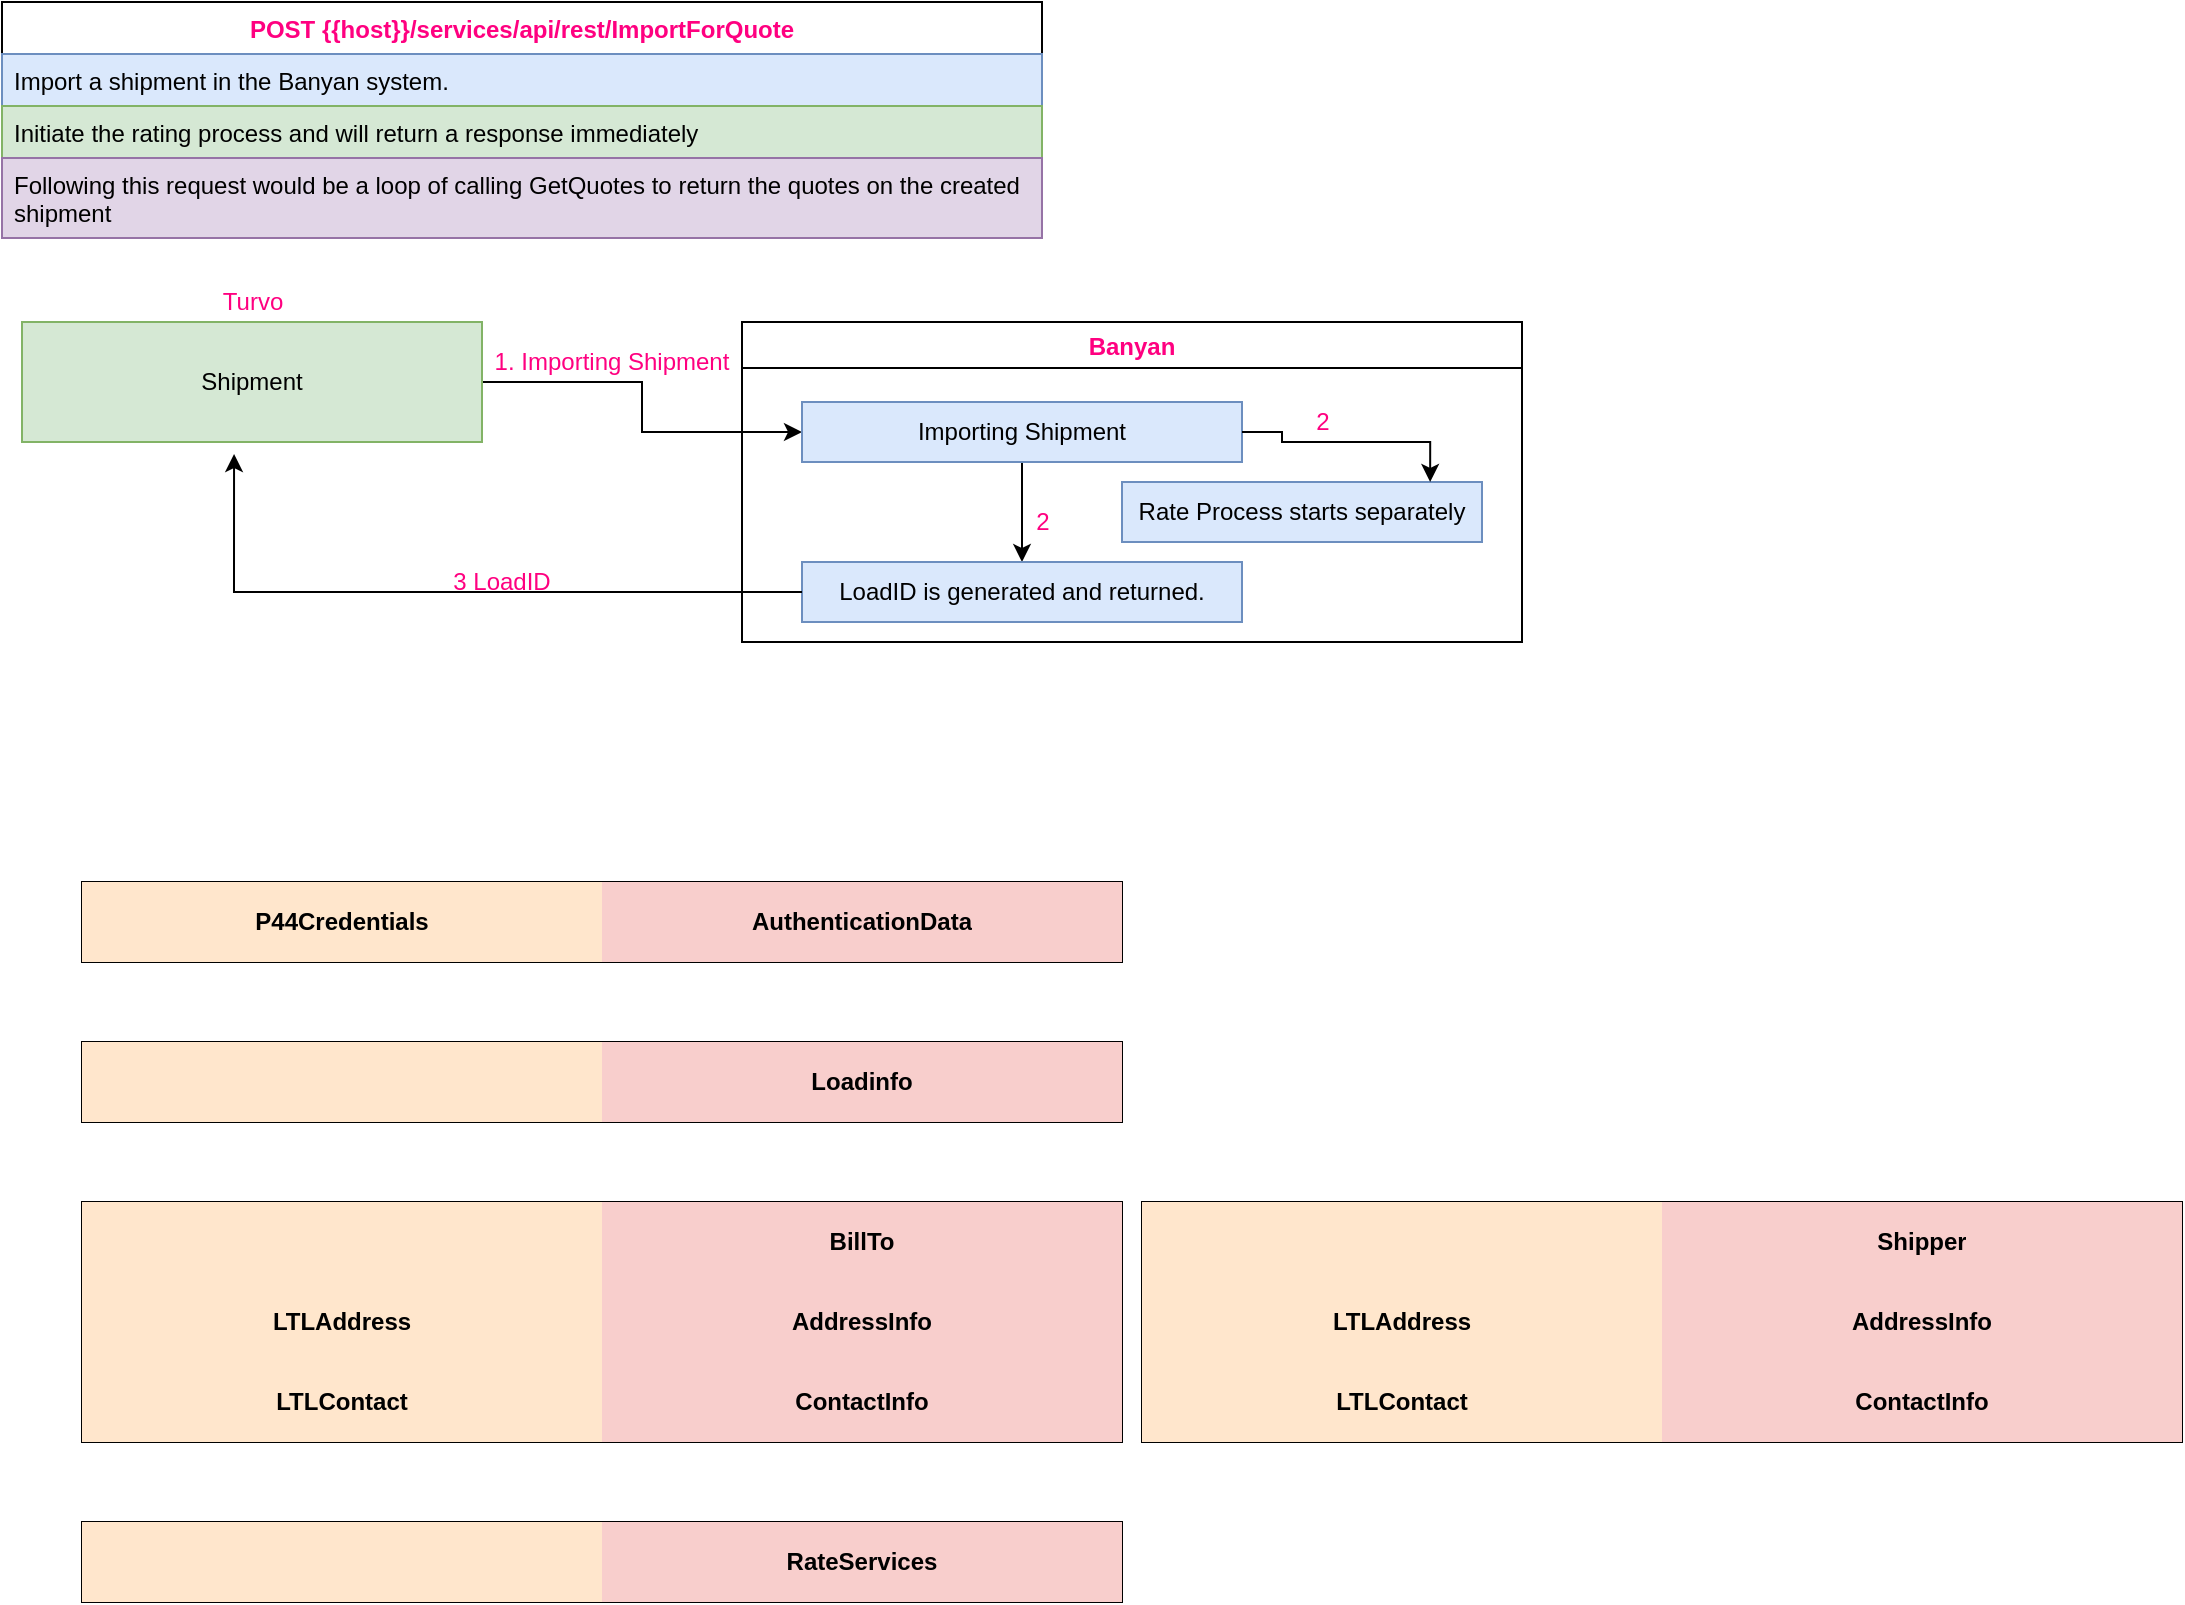 <mxfile version="14.8.5" type="github" pages="3"><diagram id="OiAdG7TxA3gKg6y4t-il" name="01. /services/api/rest/ImportForQuote"><mxGraphModel dx="1022" dy="444" grid="1" gridSize="10" guides="1" tooltips="1" connect="1" arrows="1" fold="1" page="1" pageScale="1" pageWidth="1100" pageHeight="850" math="0" shadow="0"><root><mxCell id="0"/><mxCell id="1" parent="0"/><mxCell id="1lkWncFinOV1puRLaE7o-2" value="POST {{host}}/services/api/rest/ImportForQuote" style="swimlane;fontStyle=1;childLayout=stackLayout;horizontal=1;startSize=26;horizontalStack=0;resizeParent=1;resizeParentMax=0;resizeLast=0;collapsible=1;marginBottom=0;fontColor=#FF0080;" parent="1" vertex="1"><mxGeometry y="40" width="520" height="118" as="geometry"/></mxCell><mxCell id="1lkWncFinOV1puRLaE7o-3" value="Import a shipment in the Banyan system." style="text;strokeColor=#6c8ebf;fillColor=#dae8fc;align=left;verticalAlign=top;spacingLeft=4;spacingRight=4;overflow=hidden;rotatable=0;points=[[0,0.5],[1,0.5]];portConstraint=eastwest;" parent="1lkWncFinOV1puRLaE7o-2" vertex="1"><mxGeometry y="26" width="520" height="26" as="geometry"/></mxCell><mxCell id="1lkWncFinOV1puRLaE7o-4" value="Initiate the rating process and will return a response immediately" style="text;strokeColor=#82b366;fillColor=#d5e8d4;align=left;verticalAlign=top;spacingLeft=4;spacingRight=4;overflow=hidden;rotatable=0;points=[[0,0.5],[1,0.5]];portConstraint=eastwest;" parent="1lkWncFinOV1puRLaE7o-2" vertex="1"><mxGeometry y="52" width="520" height="26" as="geometry"/></mxCell><mxCell id="1lkWncFinOV1puRLaE7o-5" value="Following this request would be a loop of calling GetQuotes to return the quotes on the created shipment" style="text;strokeColor=#9673a6;fillColor=#e1d5e7;align=left;verticalAlign=top;spacingLeft=4;spacingRight=4;overflow=hidden;rotatable=0;points=[[0,0.5],[1,0.5]];portConstraint=eastwest;whiteSpace=wrap;" parent="1lkWncFinOV1puRLaE7o-2" vertex="1"><mxGeometry y="78" width="520" height="40" as="geometry"/></mxCell><mxCell id="oROay4NZP8Qruy1n3SG--2" style="edgeStyle=orthogonalEdgeStyle;rounded=0;orthogonalLoop=1;jettySize=auto;html=1;" parent="1" source="1lkWncFinOV1puRLaE7o-6" target="oROay4NZP8Qruy1n3SG--1" edge="1"><mxGeometry relative="1" as="geometry"><Array as="points"><mxPoint x="320" y="230"/><mxPoint x="320" y="255"/></Array></mxGeometry></mxCell><mxCell id="1lkWncFinOV1puRLaE7o-6" value="Shipment" style="rounded=0;whiteSpace=wrap;html=1;fillColor=#d5e8d4;strokeColor=#82b366;" parent="1" vertex="1"><mxGeometry x="10" y="200" width="230" height="60" as="geometry"/></mxCell><mxCell id="1lkWncFinOV1puRLaE7o-7" value="Turvo" style="text;html=1;align=center;verticalAlign=middle;resizable=0;points=[];autosize=1;strokeColor=none;fontColor=#FF0080;" parent="1" vertex="1"><mxGeometry x="100" y="180" width="50" height="20" as="geometry"/></mxCell><mxCell id="1lkWncFinOV1puRLaE7o-13" value="1. Importing Shipment" style="text;html=1;strokeColor=none;fillColor=none;align=center;verticalAlign=middle;whiteSpace=wrap;rounded=0;fontColor=#FF0080;" parent="1" vertex="1"><mxGeometry x="240" y="210" width="130" height="20" as="geometry"/></mxCell><mxCell id="1lkWncFinOV1puRLaE7o-15" value="Banyan" style="swimlane;fontColor=#FF0080;startSize=23;" parent="1" vertex="1"><mxGeometry x="370" y="200" width="390" height="160" as="geometry"/></mxCell><mxCell id="oROay4NZP8Qruy1n3SG--6" style="edgeStyle=orthogonalEdgeStyle;rounded=0;orthogonalLoop=1;jettySize=auto;html=1;entryX=0.5;entryY=0;entryDx=0;entryDy=0;" parent="1lkWncFinOV1puRLaE7o-15" source="oROay4NZP8Qruy1n3SG--1" target="oROay4NZP8Qruy1n3SG--5" edge="1"><mxGeometry relative="1" as="geometry"/></mxCell><mxCell id="oROay4NZP8Qruy1n3SG--1" value="Importing Shipment" style="rounded=0;whiteSpace=wrap;html=1;fillColor=#dae8fc;strokeColor=#6c8ebf;" parent="1lkWncFinOV1puRLaE7o-15" vertex="1"><mxGeometry x="30" y="40" width="220" height="30" as="geometry"/></mxCell><mxCell id="oROay4NZP8Qruy1n3SG--5" value="LoadID is generated and returned." style="rounded=0;whiteSpace=wrap;html=1;fillColor=#dae8fc;strokeColor=#6c8ebf;" parent="1lkWncFinOV1puRLaE7o-15" vertex="1"><mxGeometry x="30" y="120" width="220" height="30" as="geometry"/></mxCell><mxCell id="BpCV8GKEyDNsDf4MUvl9-3" value="&lt;font color=&quot;#ff0080&quot;&gt;2&lt;/font&gt;" style="text;html=1;align=center;verticalAlign=middle;resizable=0;points=[];autosize=1;strokeColor=none;" parent="1lkWncFinOV1puRLaE7o-15" vertex="1"><mxGeometry x="140" y="90" width="20" height="20" as="geometry"/></mxCell><mxCell id="oROay4NZP8Qruy1n3SG--3" value="Rate Process starts separately" style="rounded=0;whiteSpace=wrap;html=1;fillColor=#dae8fc;strokeColor=#6c8ebf;" parent="1" vertex="1"><mxGeometry x="560" y="280" width="180" height="30" as="geometry"/></mxCell><mxCell id="oROay4NZP8Qruy1n3SG--4" style="edgeStyle=orthogonalEdgeStyle;rounded=0;orthogonalLoop=1;jettySize=auto;html=1;entryX=0.856;entryY=0;entryDx=0;entryDy=0;entryPerimeter=0;" parent="1" source="oROay4NZP8Qruy1n3SG--1" target="oROay4NZP8Qruy1n3SG--3" edge="1"><mxGeometry relative="1" as="geometry"><Array as="points"><mxPoint x="640" y="255"/><mxPoint x="640" y="260"/><mxPoint x="714" y="260"/></Array></mxGeometry></mxCell><mxCell id="oROay4NZP8Qruy1n3SG--7" style="edgeStyle=orthogonalEdgeStyle;rounded=0;orthogonalLoop=1;jettySize=auto;html=1;entryX=0.461;entryY=1.1;entryDx=0;entryDy=0;entryPerimeter=0;" parent="1" source="oROay4NZP8Qruy1n3SG--5" target="1lkWncFinOV1puRLaE7o-6" edge="1"><mxGeometry relative="1" as="geometry"/></mxCell><mxCell id="oROay4NZP8Qruy1n3SG--8" value="3 LoadID" style="text;html=1;strokeColor=none;fillColor=none;align=center;verticalAlign=middle;whiteSpace=wrap;rounded=0;fontColor=#FF0080;" parent="1" vertex="1"><mxGeometry x="190" y="320" width="120" height="20" as="geometry"/></mxCell><mxCell id="oROay4NZP8Qruy1n3SG--9" value="" style="shape=table;startSize=0;container=1;collapsible=0;childLayout=tableLayout;" parent="1" vertex="1"><mxGeometry x="40" y="480" width="520" height="40" as="geometry"/></mxCell><mxCell id="oROay4NZP8Qruy1n3SG--10" value="" style="shape=partialRectangle;collapsible=0;dropTarget=0;pointerEvents=0;fillColor=none;top=0;left=0;bottom=0;right=0;points=[[0,0.5],[1,0.5]];portConstraint=eastwest;" parent="oROay4NZP8Qruy1n3SG--9" vertex="1"><mxGeometry width="520" height="40" as="geometry"/></mxCell><mxCell id="oROay4NZP8Qruy1n3SG--11" value="&lt;b&gt;P44Credentials&lt;/b&gt;" style="shape=partialRectangle;html=1;whiteSpace=wrap;connectable=0;overflow=hidden;fillColor=#ffe6cc;top=0;left=0;bottom=0;right=0;strokeColor=#d79b00;" parent="oROay4NZP8Qruy1n3SG--10" vertex="1"><mxGeometry width="260" height="40" as="geometry"/></mxCell><mxCell id="oROay4NZP8Qruy1n3SG--12" value="&lt;b&gt;AuthenticationData&lt;/b&gt;" style="shape=partialRectangle;html=1;whiteSpace=wrap;connectable=0;overflow=hidden;fillColor=#f8cecc;top=0;left=0;bottom=0;right=0;strokeColor=#b85450;" parent="oROay4NZP8Qruy1n3SG--10" vertex="1"><mxGeometry x="260" width="260" height="40" as="geometry"/></mxCell><mxCell id="oROay4NZP8Qruy1n3SG--19" value="" style="shape=table;startSize=0;container=1;collapsible=0;childLayout=tableLayout;" parent="1" vertex="1"><mxGeometry x="40" y="560" width="520" height="40" as="geometry"/></mxCell><mxCell id="oROay4NZP8Qruy1n3SG--20" value="" style="shape=partialRectangle;collapsible=0;dropTarget=0;pointerEvents=0;fillColor=none;top=0;left=0;bottom=0;right=0;points=[[0,0.5],[1,0.5]];portConstraint=eastwest;" parent="oROay4NZP8Qruy1n3SG--19" vertex="1"><mxGeometry width="520" height="40" as="geometry"/></mxCell><mxCell id="oROay4NZP8Qruy1n3SG--21" value="" style="shape=partialRectangle;html=1;whiteSpace=wrap;connectable=0;overflow=hidden;fillColor=#ffe6cc;top=0;left=0;bottom=0;right=0;strokeColor=#d79b00;" parent="oROay4NZP8Qruy1n3SG--20" vertex="1"><mxGeometry width="260" height="40" as="geometry"/></mxCell><mxCell id="oROay4NZP8Qruy1n3SG--22" value="&lt;b&gt;Loadinfo&lt;/b&gt;" style="shape=partialRectangle;html=1;whiteSpace=wrap;connectable=0;overflow=hidden;fillColor=#f8cecc;top=0;left=0;bottom=0;right=0;strokeColor=#b85450;" parent="oROay4NZP8Qruy1n3SG--20" vertex="1"><mxGeometry x="260" width="260" height="40" as="geometry"/></mxCell><mxCell id="oROay4NZP8Qruy1n3SG--23" value="" style="shape=table;startSize=0;container=1;collapsible=0;childLayout=tableLayout;" parent="1" vertex="1"><mxGeometry x="40" y="640" width="520" height="120" as="geometry"/></mxCell><mxCell id="oROay4NZP8Qruy1n3SG--24" value="" style="shape=partialRectangle;collapsible=0;dropTarget=0;pointerEvents=0;fillColor=none;top=0;left=0;bottom=0;right=0;points=[[0,0.5],[1,0.5]];portConstraint=eastwest;" parent="oROay4NZP8Qruy1n3SG--23" vertex="1"><mxGeometry width="520" height="40" as="geometry"/></mxCell><mxCell id="oROay4NZP8Qruy1n3SG--25" value="" style="shape=partialRectangle;html=1;whiteSpace=wrap;connectable=0;overflow=hidden;fillColor=#ffe6cc;top=0;left=0;bottom=0;right=0;strokeColor=#d79b00;" parent="oROay4NZP8Qruy1n3SG--24" vertex="1"><mxGeometry width="260" height="40" as="geometry"/></mxCell><mxCell id="oROay4NZP8Qruy1n3SG--26" value="&lt;b&gt;BillTo&lt;/b&gt;" style="shape=partialRectangle;html=1;whiteSpace=wrap;connectable=0;overflow=hidden;fillColor=#f8cecc;top=0;left=0;bottom=0;right=0;strokeColor=#b85450;" parent="oROay4NZP8Qruy1n3SG--24" vertex="1"><mxGeometry x="260" width="260" height="40" as="geometry"/></mxCell><mxCell id="oROay4NZP8Qruy1n3SG--27" style="shape=partialRectangle;collapsible=0;dropTarget=0;pointerEvents=0;fillColor=none;top=0;left=0;bottom=0;right=0;points=[[0,0.5],[1,0.5]];portConstraint=eastwest;" parent="oROay4NZP8Qruy1n3SG--23" vertex="1"><mxGeometry y="40" width="520" height="40" as="geometry"/></mxCell><mxCell id="oROay4NZP8Qruy1n3SG--28" value="&lt;b&gt;LTLAddress&lt;/b&gt;" style="shape=partialRectangle;html=1;whiteSpace=wrap;connectable=0;overflow=hidden;fillColor=#ffe6cc;top=0;left=0;bottom=0;right=0;strokeColor=#d79b00;" parent="oROay4NZP8Qruy1n3SG--27" vertex="1"><mxGeometry width="260" height="40" as="geometry"/></mxCell><mxCell id="oROay4NZP8Qruy1n3SG--29" value="&lt;b&gt;AddressInfo&lt;/b&gt;" style="shape=partialRectangle;html=1;whiteSpace=wrap;connectable=0;overflow=hidden;fillColor=#f8cecc;top=0;left=0;bottom=0;right=0;strokeColor=#b85450;" parent="oROay4NZP8Qruy1n3SG--27" vertex="1"><mxGeometry x="260" width="260" height="40" as="geometry"/></mxCell><mxCell id="oROay4NZP8Qruy1n3SG--30" style="shape=partialRectangle;collapsible=0;dropTarget=0;pointerEvents=0;fillColor=none;top=0;left=0;bottom=0;right=0;points=[[0,0.5],[1,0.5]];portConstraint=eastwest;" parent="oROay4NZP8Qruy1n3SG--23" vertex="1"><mxGeometry y="80" width="520" height="40" as="geometry"/></mxCell><mxCell id="oROay4NZP8Qruy1n3SG--31" value="&lt;b&gt;LTLContact&lt;/b&gt;" style="shape=partialRectangle;html=1;whiteSpace=wrap;connectable=0;overflow=hidden;fillColor=#ffe6cc;top=0;left=0;bottom=0;right=0;strokeColor=#d79b00;" parent="oROay4NZP8Qruy1n3SG--30" vertex="1"><mxGeometry width="260" height="40" as="geometry"/></mxCell><mxCell id="oROay4NZP8Qruy1n3SG--32" value="&lt;b&gt;ContactInfo&lt;/b&gt;" style="shape=partialRectangle;html=1;whiteSpace=wrap;connectable=0;overflow=hidden;fillColor=#f8cecc;top=0;left=0;bottom=0;right=0;strokeColor=#b85450;" parent="oROay4NZP8Qruy1n3SG--30" vertex="1"><mxGeometry x="260" width="260" height="40" as="geometry"/></mxCell><mxCell id="oROay4NZP8Qruy1n3SG--33" value="" style="shape=table;startSize=0;container=1;collapsible=0;childLayout=tableLayout;" parent="1" vertex="1"><mxGeometry x="40" y="800" width="520" height="40" as="geometry"/></mxCell><mxCell id="oROay4NZP8Qruy1n3SG--34" value="" style="shape=partialRectangle;collapsible=0;dropTarget=0;pointerEvents=0;fillColor=none;top=0;left=0;bottom=0;right=0;points=[[0,0.5],[1,0.5]];portConstraint=eastwest;" parent="oROay4NZP8Qruy1n3SG--33" vertex="1"><mxGeometry width="520" height="40" as="geometry"/></mxCell><mxCell id="oROay4NZP8Qruy1n3SG--35" value="" style="shape=partialRectangle;html=1;whiteSpace=wrap;connectable=0;overflow=hidden;fillColor=#ffe6cc;top=0;left=0;bottom=0;right=0;strokeColor=#d79b00;" parent="oROay4NZP8Qruy1n3SG--34" vertex="1"><mxGeometry width="260" height="40" as="geometry"/></mxCell><mxCell id="oROay4NZP8Qruy1n3SG--36" value="&lt;b&gt;RateServices&lt;/b&gt;" style="shape=partialRectangle;html=1;whiteSpace=wrap;connectable=0;overflow=hidden;fillColor=#f8cecc;top=0;left=0;bottom=0;right=0;strokeColor=#b85450;" parent="oROay4NZP8Qruy1n3SG--34" vertex="1"><mxGeometry x="260" width="260" height="40" as="geometry"/></mxCell><mxCell id="oROay4NZP8Qruy1n3SG--37" value="" style="shape=table;startSize=0;container=1;collapsible=0;childLayout=tableLayout;" parent="1" vertex="1"><mxGeometry x="570" y="640" width="520" height="120" as="geometry"/></mxCell><mxCell id="oROay4NZP8Qruy1n3SG--38" value="" style="shape=partialRectangle;collapsible=0;dropTarget=0;pointerEvents=0;fillColor=none;top=0;left=0;bottom=0;right=0;points=[[0,0.5],[1,0.5]];portConstraint=eastwest;" parent="oROay4NZP8Qruy1n3SG--37" vertex="1"><mxGeometry width="520" height="40" as="geometry"/></mxCell><mxCell id="oROay4NZP8Qruy1n3SG--39" value="" style="shape=partialRectangle;html=1;whiteSpace=wrap;connectable=0;overflow=hidden;fillColor=#ffe6cc;top=0;left=0;bottom=0;right=0;strokeColor=#d79b00;" parent="oROay4NZP8Qruy1n3SG--38" vertex="1"><mxGeometry width="260" height="40" as="geometry"/></mxCell><mxCell id="oROay4NZP8Qruy1n3SG--40" value="&lt;b&gt;Shipper&lt;/b&gt;" style="shape=partialRectangle;html=1;whiteSpace=wrap;connectable=0;overflow=hidden;fillColor=#f8cecc;top=0;left=0;bottom=0;right=0;strokeColor=#b85450;" parent="oROay4NZP8Qruy1n3SG--38" vertex="1"><mxGeometry x="260" width="260" height="40" as="geometry"/></mxCell><mxCell id="oROay4NZP8Qruy1n3SG--41" style="shape=partialRectangle;collapsible=0;dropTarget=0;pointerEvents=0;fillColor=none;top=0;left=0;bottom=0;right=0;points=[[0,0.5],[1,0.5]];portConstraint=eastwest;" parent="oROay4NZP8Qruy1n3SG--37" vertex="1"><mxGeometry y="40" width="520" height="40" as="geometry"/></mxCell><mxCell id="oROay4NZP8Qruy1n3SG--42" value="&lt;b&gt;LTLAddress&lt;/b&gt;" style="shape=partialRectangle;html=1;whiteSpace=wrap;connectable=0;overflow=hidden;fillColor=#ffe6cc;top=0;left=0;bottom=0;right=0;strokeColor=#d79b00;" parent="oROay4NZP8Qruy1n3SG--41" vertex="1"><mxGeometry width="260" height="40" as="geometry"/></mxCell><mxCell id="oROay4NZP8Qruy1n3SG--43" value="&lt;b&gt;AddressInfo&lt;/b&gt;" style="shape=partialRectangle;html=1;whiteSpace=wrap;connectable=0;overflow=hidden;fillColor=#f8cecc;top=0;left=0;bottom=0;right=0;strokeColor=#b85450;" parent="oROay4NZP8Qruy1n3SG--41" vertex="1"><mxGeometry x="260" width="260" height="40" as="geometry"/></mxCell><mxCell id="oROay4NZP8Qruy1n3SG--44" style="shape=partialRectangle;collapsible=0;dropTarget=0;pointerEvents=0;fillColor=none;top=0;left=0;bottom=0;right=0;points=[[0,0.5],[1,0.5]];portConstraint=eastwest;" parent="oROay4NZP8Qruy1n3SG--37" vertex="1"><mxGeometry y="80" width="520" height="40" as="geometry"/></mxCell><mxCell id="oROay4NZP8Qruy1n3SG--45" value="&lt;b&gt;LTLContact&lt;/b&gt;" style="shape=partialRectangle;html=1;whiteSpace=wrap;connectable=0;overflow=hidden;fillColor=#ffe6cc;top=0;left=0;bottom=0;right=0;strokeColor=#d79b00;" parent="oROay4NZP8Qruy1n3SG--44" vertex="1"><mxGeometry width="260" height="40" as="geometry"/></mxCell><mxCell id="oROay4NZP8Qruy1n3SG--46" value="&lt;b&gt;ContactInfo&lt;/b&gt;" style="shape=partialRectangle;html=1;whiteSpace=wrap;connectable=0;overflow=hidden;fillColor=#f8cecc;top=0;left=0;bottom=0;right=0;strokeColor=#b85450;" parent="oROay4NZP8Qruy1n3SG--44" vertex="1"><mxGeometry x="260" width="260" height="40" as="geometry"/></mxCell><mxCell id="BpCV8GKEyDNsDf4MUvl9-2" value="&lt;font color=&quot;#ff0080&quot;&gt;2&lt;/font&gt;" style="text;html=1;align=center;verticalAlign=middle;resizable=0;points=[];autosize=1;strokeColor=none;" parent="1" vertex="1"><mxGeometry x="650" y="240" width="20" height="20" as="geometry"/></mxCell></root></mxGraphModel></diagram><diagram name="02 /services/api/rest/GetQuotes" id="FWxIg1FBerBXyO7mredP"><mxGraphModel dx="1022" dy="444" grid="1" gridSize="10" guides="1" tooltips="1" connect="1" arrows="1" fold="1" page="1" pageScale="1" pageWidth="1100" pageHeight="850" math="0" shadow="0"><root><mxCell id="3qYp3PzX7lrmJIjdqvdg-0"/><mxCell id="3qYp3PzX7lrmJIjdqvdg-1" parent="3qYp3PzX7lrmJIjdqvdg-0"/><mxCell id="3qYp3PzX7lrmJIjdqvdg-2" value="{{host}}/services/api/rest/GetQuotes" style="swimlane;fontStyle=1;childLayout=stackLayout;horizontal=1;startSize=26;horizontalStack=0;resizeParent=1;resizeParentMax=0;resizeLast=0;collapsible=1;marginBottom=0;fontColor=#FF0080;" vertex="1" parent="3qYp3PzX7lrmJIjdqvdg-1"><mxGeometry width="520" height="52" as="geometry"/></mxCell><mxCell id="3qYp3PzX7lrmJIjdqvdg-3" value="This function will retrieve all the valid quotes for a given shipment." style="text;strokeColor=#6c8ebf;fillColor=#dae8fc;align=left;verticalAlign=top;spacingLeft=4;spacingRight=4;overflow=hidden;rotatable=0;points=[[0,0.5],[1,0.5]];portConstraint=eastwest;" vertex="1" parent="3qYp3PzX7lrmJIjdqvdg-2"><mxGeometry y="26" width="520" height="26" as="geometry"/></mxCell><mxCell id="3qYp3PzX7lrmJIjdqvdg-6" style="edgeStyle=orthogonalEdgeStyle;rounded=0;orthogonalLoop=1;jettySize=auto;html=1;" edge="1" parent="3qYp3PzX7lrmJIjdqvdg-1" source="3qYp3PzX7lrmJIjdqvdg-7"><mxGeometry relative="1" as="geometry"><Array as="points"><mxPoint x="320" y="230"/><mxPoint x="320" y="255"/></Array><mxPoint x="400" y="255" as="targetPoint"/></mxGeometry></mxCell><mxCell id="3qYp3PzX7lrmJIjdqvdg-7" value="Shipment" style="rounded=0;whiteSpace=wrap;html=1;fillColor=#d5e8d4;strokeColor=#82b366;" vertex="1" parent="3qYp3PzX7lrmJIjdqvdg-1"><mxGeometry x="10" y="200" width="230" height="60" as="geometry"/></mxCell><mxCell id="3qYp3PzX7lrmJIjdqvdg-8" value="Turvo" style="text;html=1;align=center;verticalAlign=middle;resizable=0;points=[];autosize=1;strokeColor=none;fontColor=#FF0080;" vertex="1" parent="3qYp3PzX7lrmJIjdqvdg-1"><mxGeometry x="100" y="180" width="50" height="20" as="geometry"/></mxCell><mxCell id="3qYp3PzX7lrmJIjdqvdg-9" value="1 LoadID" style="text;html=1;strokeColor=none;fillColor=none;align=center;verticalAlign=middle;whiteSpace=wrap;rounded=0;fontColor=#FF0080;" vertex="1" parent="3qYp3PzX7lrmJIjdqvdg-1"><mxGeometry x="240" y="210" width="130" height="20" as="geometry"/></mxCell><mxCell id="3qYp3PzX7lrmJIjdqvdg-10" value="Banyan" style="swimlane;fontColor=#FF0080;startSize=23;" vertex="1" parent="3qYp3PzX7lrmJIjdqvdg-1"><mxGeometry x="370" y="120" width="460" height="330" as="geometry"/></mxCell><mxCell id="3qYp3PzX7lrmJIjdqvdg-11" style="edgeStyle=orthogonalEdgeStyle;rounded=0;orthogonalLoop=1;jettySize=auto;html=1;entryX=0.5;entryY=0;entryDx=0;entryDy=0;" edge="1" parent="3qYp3PzX7lrmJIjdqvdg-10" target="3qYp3PzX7lrmJIjdqvdg-13"><mxGeometry relative="1" as="geometry"><mxPoint x="140" y="70" as="sourcePoint"/></mxGeometry></mxCell><mxCell id="3qYp3PzX7lrmJIjdqvdg-16" style="edgeStyle=orthogonalEdgeStyle;rounded=0;orthogonalLoop=1;jettySize=auto;html=1;entryX=0.856;entryY=0;entryDx=0;entryDy=0;entryPerimeter=0;" edge="1" parent="3qYp3PzX7lrmJIjdqvdg-1" target="3qYp3PzX7lrmJIjdqvdg-15"><mxGeometry relative="1" as="geometry"><Array as="points"><mxPoint x="640" y="255"/><mxPoint x="640" y="260"/><mxPoint x="714" y="260"/></Array><mxPoint x="620" y="255" as="sourcePoint"/></mxGeometry></mxCell><mxCell id="3qYp3PzX7lrmJIjdqvdg-17" style="edgeStyle=orthogonalEdgeStyle;rounded=0;orthogonalLoop=1;jettySize=auto;html=1;entryX=0.461;entryY=1.1;entryDx=0;entryDy=0;entryPerimeter=0;" edge="1" parent="3qYp3PzX7lrmJIjdqvdg-1" target="3qYp3PzX7lrmJIjdqvdg-7"><mxGeometry relative="1" as="geometry"><mxPoint x="400" y="335" as="sourcePoint"/></mxGeometry></mxCell><mxCell id="3qYp3PzX7lrmJIjdqvdg-52" value="{&lt;br&gt;&lt;span&gt;&#9;&lt;/span&gt;&quot;Quotes&quot;:[&lt;br&gt;&lt;blockquote style=&quot;margin: 0 0 0 40px ; border: none ; padding: 0px&quot;&gt;&lt;span&gt;&lt;span style=&quot;white-space: pre&quot;&gt;&#9;&lt;/span&gt;{&lt;span&gt;&#9;&lt;/span&gt;&lt;/span&gt;&lt;/blockquote&gt;&lt;blockquote style=&quot;margin: 0 0 0 40px ; border: none ; padding: 0px&quot;&gt;&lt;span&gt;&lt;br/&gt;&lt;/span&gt;&lt;span&gt;&#9;&lt;/span&gt;&lt;span&gt;&#9;&lt;/span&gt;&lt;span&gt;&#9;&lt;/span&gt;&lt;span style=&quot;white-space: pre&quot;&gt;&#9;&lt;/span&gt;&lt;span style=&quot;white-space: pre&quot;&gt;&#9;&lt;/span&gt;&quot;LoadID&quot;: &quot;SameAsPassed&quot;,&lt;br&gt;&lt;span&gt;&lt;span style=&quot;white-space: pre&quot;&gt;&#9;&lt;/span&gt;&lt;span style=&quot;white-space: pre&quot;&gt;&#9;&lt;/span&gt;&quot;&lt;/span&gt;QuoteID&quot;: &quot;DifferentForEachQuote&quot;&lt;/blockquote&gt;&lt;span&gt;&#9;&lt;/span&gt;&lt;span&gt;&#9;&lt;/span&gt;&lt;span style=&quot;white-space: pre&quot;&gt;&#9;&lt;/span&gt;&lt;span style=&quot;white-space: pre&quot;&gt;&#9;&amp;nbsp;&lt;/span&gt;&amp;nbsp; &amp;nbsp; },&lt;br&gt;&lt;span&gt;&#9;&lt;/span&gt;&lt;span&gt;&#9;&lt;/span&gt;&lt;span style=&quot;white-space: pre&quot;&gt;&lt;span style=&quot;white-space: pre&quot;&gt;&#9;&lt;/span&gt;&lt;span style=&quot;white-space: pre&quot;&gt;&#9;&lt;/span&gt;    {&#9;&lt;br/&gt;&lt;/span&gt;&lt;span style=&quot;white-space: pre&quot;&gt;&#9;&lt;/span&gt;&lt;span style=&quot;white-space: pre&quot;&gt;&#9;&lt;/span&gt;&lt;span style=&quot;white-space: pre&quot;&gt;&#9;&lt;/span&gt;&quot;LoadID&quot;: &quot;SameAsPassed&quot;,&lt;br&gt;&lt;span style=&quot;white-space: pre&quot;&gt;&#9;&lt;/span&gt;&lt;span style=&quot;white-space: pre&quot;&gt;&#9;&lt;span&gt;&#9;&lt;/span&gt;&quot;&lt;/span&gt;QuoteID&quot;: &quot;DifferentForEachQuote&quot;&lt;br&gt;&lt;span style=&quot;white-space: pre&quot;&gt;&#9;&lt;/span&gt;&lt;span style=&quot;white-space: pre&quot;&gt;&#9;&lt;/span&gt;&amp;nbsp; &amp;nbsp; },&lt;br&gt;&lt;span&gt;&#9;&lt;/span&gt;&lt;span style=&quot;white-space: pre&quot;&gt;&#9;&lt;/span&gt;&lt;span style=&quot;white-space: pre&quot;&gt;&#9;&lt;/span&gt;]&lt;br&gt;}" style="rounded=0;whiteSpace=wrap;html=1;fillColor=#f8cecc;strokeColor=#b85450;align=left;" vertex="1" parent="3qYp3PzX7lrmJIjdqvdg-1"><mxGeometry x="400" y="160" width="400" height="240" as="geometry"/></mxCell><mxCell id="3qYp3PzX7lrmJIjdqvdg-53" value="2. A set of Quotes" style="text;html=1;strokeColor=none;fillColor=none;align=center;verticalAlign=middle;whiteSpace=wrap;rounded=0;fontColor=#FF0080;" vertex="1" parent="3qYp3PzX7lrmJIjdqvdg-1"><mxGeometry x="120" y="310" width="130" height="20" as="geometry"/></mxCell><mxCell id="3qYp3PzX7lrmJIjdqvdg-57" value="Just Pass the LoadID created by Banyan for shipment." style="text;strokeColor=#6c8ebf;fillColor=#dae8fc;align=left;verticalAlign=top;spacingLeft=4;spacingRight=4;overflow=hidden;rotatable=0;points=[[0,0.5],[1,0.5]];portConstraint=eastwest;" vertex="1" parent="3qYp3PzX7lrmJIjdqvdg-1"><mxGeometry y="52" width="520" height="26" as="geometry"/></mxCell></root></mxGraphModel></diagram><diagram name="03. /services/api/rest/ImportForQuote_Sync" id="VW07h3cwKVJhl0lstl71"><mxGraphModel dx="1022" dy="478" grid="1" gridSize="10" guides="1" tooltips="1" connect="1" arrows="1" fold="1" page="1" pageScale="1" pageWidth="1100" pageHeight="850" math="0" shadow="0"><root><mxCell id="U-g3pxEUER873NjEjKzG-0"/><mxCell id="U-g3pxEUER873NjEjKzG-1" parent="U-g3pxEUER873NjEjKzG-0"/><mxCell id="U-g3pxEUER873NjEjKzG-2" value="POST {{host}}/services/api/rest/ImportForQuote" style="swimlane;fontStyle=1;childLayout=stackLayout;horizontal=1;startSize=26;horizontalStack=0;resizeParent=1;resizeParentMax=0;resizeLast=0;collapsible=1;marginBottom=0;fontColor=#FF0080;" vertex="1" parent="U-g3pxEUER873NjEjKzG-1"><mxGeometry y="40" width="520" height="118" as="geometry"/></mxCell><mxCell id="U-g3pxEUER873NjEjKzG-3" value="Import a shipment in the Banyan system." style="text;strokeColor=#6c8ebf;fillColor=#dae8fc;align=left;verticalAlign=top;spacingLeft=4;spacingRight=4;overflow=hidden;rotatable=0;points=[[0,0.5],[1,0.5]];portConstraint=eastwest;" vertex="1" parent="U-g3pxEUER873NjEjKzG-2"><mxGeometry y="26" width="520" height="26" as="geometry"/></mxCell><mxCell id="U-g3pxEUER873NjEjKzG-4" value="Initiate the rating process and will return a response immediately" style="text;strokeColor=#82b366;fillColor=#d5e8d4;align=left;verticalAlign=top;spacingLeft=4;spacingRight=4;overflow=hidden;rotatable=0;points=[[0,0.5],[1,0.5]];portConstraint=eastwest;" vertex="1" parent="U-g3pxEUER873NjEjKzG-2"><mxGeometry y="52" width="520" height="26" as="geometry"/></mxCell><mxCell id="U-g3pxEUER873NjEjKzG-5" value="Following this request would be a loop of calling GetQuotes to return the quotes on the created shipment" style="text;strokeColor=#9673a6;fillColor=#e1d5e7;align=left;verticalAlign=top;spacingLeft=4;spacingRight=4;overflow=hidden;rotatable=0;points=[[0,0.5],[1,0.5]];portConstraint=eastwest;whiteSpace=wrap;" vertex="1" parent="U-g3pxEUER873NjEjKzG-2"><mxGeometry y="78" width="520" height="40" as="geometry"/></mxCell><mxCell id="U-g3pxEUER873NjEjKzG-6" style="edgeStyle=orthogonalEdgeStyle;rounded=0;orthogonalLoop=1;jettySize=auto;html=1;" edge="1" parent="U-g3pxEUER873NjEjKzG-1" source="U-g3pxEUER873NjEjKzG-7" target="U-g3pxEUER873NjEjKzG-12"><mxGeometry relative="1" as="geometry"><Array as="points"><mxPoint x="320" y="230"/><mxPoint x="320" y="245"/></Array></mxGeometry></mxCell><mxCell id="U-g3pxEUER873NjEjKzG-7" value="Shipment" style="rounded=0;whiteSpace=wrap;html=1;fillColor=#d5e8d4;strokeColor=#82b366;" vertex="1" parent="U-g3pxEUER873NjEjKzG-1"><mxGeometry x="10" y="200" width="230" height="60" as="geometry"/></mxCell><mxCell id="U-g3pxEUER873NjEjKzG-8" value="Turvo" style="text;html=1;align=center;verticalAlign=middle;resizable=0;points=[];autosize=1;strokeColor=none;fontColor=#FF0080;" vertex="1" parent="U-g3pxEUER873NjEjKzG-1"><mxGeometry x="100" y="180" width="50" height="20" as="geometry"/></mxCell><mxCell id="U-g3pxEUER873NjEjKzG-9" value="1. Importing Shipment" style="text;html=1;strokeColor=none;fillColor=none;align=center;verticalAlign=middle;whiteSpace=wrap;rounded=0;fontColor=#FF0080;" vertex="1" parent="U-g3pxEUER873NjEjKzG-1"><mxGeometry x="240" y="210" width="130" height="20" as="geometry"/></mxCell><mxCell id="U-g3pxEUER873NjEjKzG-10" value="Banyan" style="swimlane;fontColor=#FF0080;startSize=23;" vertex="1" parent="U-g3pxEUER873NjEjKzG-1"><mxGeometry x="370" y="200" width="470" height="440" as="geometry"/></mxCell><mxCell id="LS-Lc405rFHRBbfT6CRn-0" style="edgeStyle=orthogonalEdgeStyle;rounded=0;orthogonalLoop=1;jettySize=auto;html=1;entryX=0.5;entryY=0;entryDx=0;entryDy=0;" edge="1" parent="U-g3pxEUER873NjEjKzG-10" source="U-g3pxEUER873NjEjKzG-12" target="U-g3pxEUER873NjEjKzG-15"><mxGeometry relative="1" as="geometry"/></mxCell><mxCell id="U-g3pxEUER873NjEjKzG-12" value="Importing Shipment" style="rounded=0;whiteSpace=wrap;html=1;fillColor=#dae8fc;strokeColor=#6c8ebf;" vertex="1" parent="U-g3pxEUER873NjEjKzG-10"><mxGeometry x="30" y="40" width="240" height="40" as="geometry"/></mxCell><mxCell id="LS-Lc405rFHRBbfT6CRn-1" style="edgeStyle=orthogonalEdgeStyle;rounded=0;orthogonalLoop=1;jettySize=auto;html=1;" edge="1" parent="U-g3pxEUER873NjEjKzG-10" source="U-g3pxEUER873NjEjKzG-15"><mxGeometry relative="1" as="geometry"><mxPoint x="150" y="190" as="targetPoint"/></mxGeometry></mxCell><mxCell id="U-g3pxEUER873NjEjKzG-15" value="Rate Process starts&amp;nbsp;" style="rounded=0;whiteSpace=wrap;html=1;fillColor=#dae8fc;strokeColor=#6c8ebf;" vertex="1" parent="U-g3pxEUER873NjEjKzG-10"><mxGeometry x="30" y="120" width="240" height="40" as="geometry"/></mxCell><mxCell id="U-g3pxEUER873NjEjKzG-17" style="edgeStyle=orthogonalEdgeStyle;rounded=0;orthogonalLoop=1;jettySize=auto;html=1;entryX=0.461;entryY=1.1;entryDx=0;entryDy=0;entryPerimeter=0;" edge="1" parent="U-g3pxEUER873NjEjKzG-1" target="U-g3pxEUER873NjEjKzG-7"><mxGeometry relative="1" as="geometry"><mxPoint x="400" y="417.5" as="sourcePoint"/></mxGeometry></mxCell><mxCell id="U-g3pxEUER873NjEjKzG-18" value="2. A set of Quotes" style="text;html=1;strokeColor=none;fillColor=none;align=center;verticalAlign=middle;whiteSpace=wrap;rounded=0;fontColor=#FF0080;" vertex="1" parent="U-g3pxEUER873NjEjKzG-1"><mxGeometry x="190" y="380" width="120" height="20" as="geometry"/></mxCell><mxCell id="rtPEkSFmFEGh6jgvNy1m-0" value="{&lt;br&gt;&lt;span style=&quot;white-space: pre&quot;&gt;&#9;&lt;/span&gt;&amp;nbsp; &amp;nbsp; ...,&lt;br&gt;&lt;span&gt;&#9;&lt;/span&gt;&lt;blockquote style=&quot;margin: 0 0 0 40px ; border: none ; padding: 0px&quot;&gt;&quot;Quotes&quot;:[&lt;blockquote style=&quot;margin: 0 0 0 40px ; border: none ; padding: 0px&quot;&gt;&lt;span&gt;&lt;span style=&quot;white-space: pre&quot;&gt;&#9;&lt;/span&gt;{&lt;/span&gt;&lt;/blockquote&gt;&lt;blockquote style=&quot;margin: 0 0 0 40px ; border: none ; padding: 0px&quot;&gt;&lt;span&gt;&lt;br&gt;&lt;/span&gt;&lt;/blockquote&gt;&lt;blockquote style=&quot;margin: 0 0 0 40px ; border: none ; padding: 0px&quot;&gt;&lt;span style=&quot;white-space: pre&quot;&gt;&#9;&lt;/span&gt;&lt;span style=&quot;white-space: pre&quot;&gt;&#9;&lt;/span&gt;&quot;LoadID&quot;: &quot;SameAsPassed&quot;,&lt;/blockquote&gt;&lt;blockquote style=&quot;margin: 0 0 0 40px ; border: none ; padding: 0px&quot;&gt;&lt;span&gt;&lt;span style=&quot;white-space: pre&quot;&gt;&#9;&lt;/span&gt;&lt;span style=&quot;white-space: pre&quot;&gt;&#9;&lt;/span&gt;&quot;&lt;/span&gt;QuoteID&quot;: &quot;DifferentForEachQuote&quot;&lt;/blockquote&gt;&lt;span style=&quot;white-space: pre&quot;&gt;&#9;&lt;/span&gt;&lt;span style=&quot;white-space: pre&quot;&gt;&#9;&amp;nbsp;&lt;/span&gt;&amp;nbsp; &amp;nbsp; },&lt;br&gt;&lt;span style=&quot;white-space: pre&quot;&gt;&lt;span style=&quot;white-space: pre&quot;&gt;&#9;&lt;/span&gt;&lt;span style=&quot;white-space: pre&quot;&gt;&#9;&lt;/span&gt;    {&#9;&lt;br&gt;&lt;/span&gt;&lt;span style=&quot;white-space: pre&quot;&gt;&#9;&lt;/span&gt;&lt;span style=&quot;white-space: pre&quot;&gt;&#9;&lt;/span&gt;&lt;span style=&quot;white-space: pre&quot;&gt;&#9;&lt;/span&gt;&quot;LoadID&quot;: &quot;SameAsPassed&quot;,&lt;br&gt;&lt;span style=&quot;white-space: pre&quot;&gt;&#9;&lt;/span&gt;&lt;span style=&quot;white-space: pre&quot;&gt;&#9;&lt;span&gt;&#9;&lt;/span&gt;&quot;&lt;/span&gt;QuoteID&quot;: &quot;DifferentForEachQuote&quot;&lt;br&gt;&lt;span style=&quot;white-space: pre&quot;&gt;&#9;&lt;/span&gt;&lt;span style=&quot;white-space: pre&quot;&gt;&#9;&lt;/span&gt;&amp;nbsp; &amp;nbsp; },&lt;br&gt;&lt;span style=&quot;white-space: pre&quot;&gt;&#9;&lt;/span&gt;&lt;span style=&quot;white-space: pre&quot;&gt;&#9;&lt;/span&gt;]&lt;/blockquote&gt;}" style="rounded=0;whiteSpace=wrap;html=1;fillColor=#f8cecc;strokeColor=#b85450;align=left;" vertex="1" parent="U-g3pxEUER873NjEjKzG-1"><mxGeometry x="400" y="390" width="400" height="240" as="geometry"/></mxCell></root></mxGraphModel></diagram></mxfile>